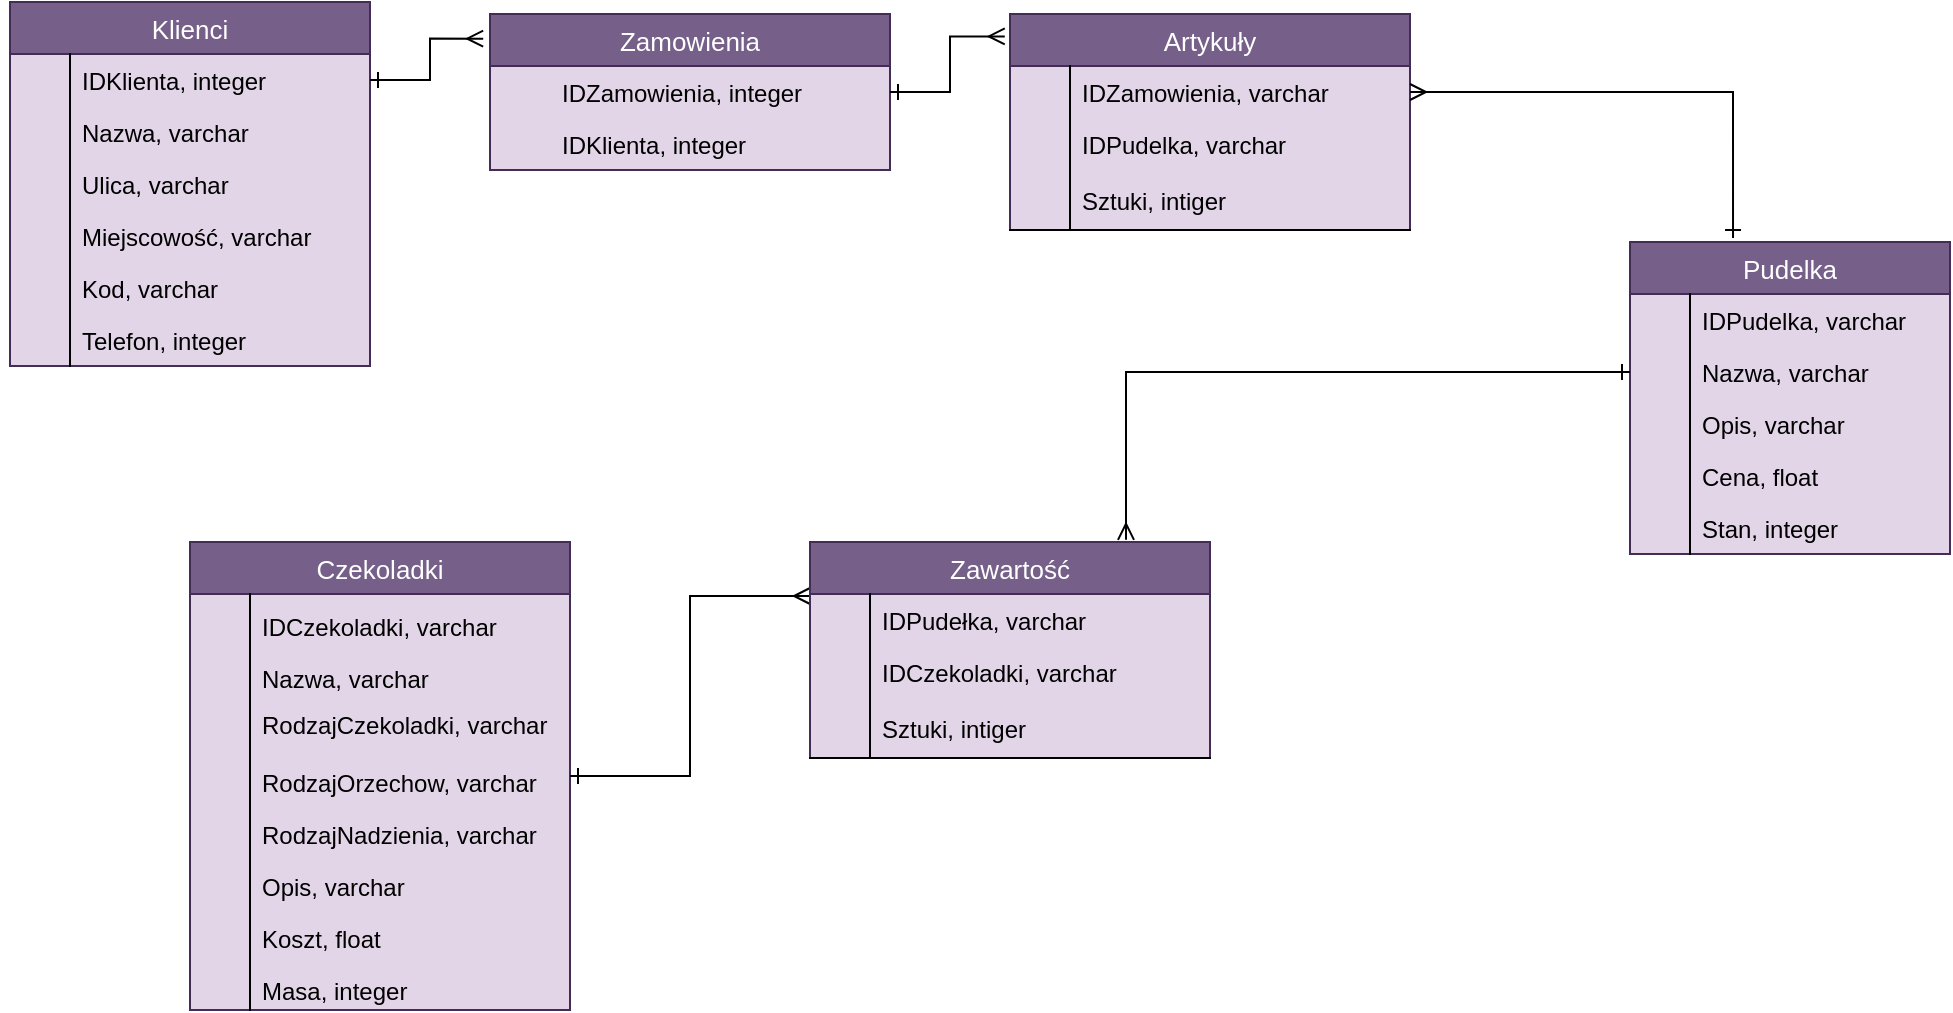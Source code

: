 <mxfile version="22.0.2" type="device" pages="2">
  <diagram id="cdb5e136-1861-7ef1-5e76-c57f7e18aa8d" name="ERD Data Structure - Habit Tracker App">
    <mxGraphModel dx="700" dy="414" grid="1" gridSize="10" guides="1" tooltips="1" connect="1" arrows="1" fold="1" page="1" pageScale="1" pageWidth="1100" pageHeight="850" background="none" math="0" shadow="0">
      <root>
        <mxCell id="0" />
        <mxCell id="1" parent="0" />
        <mxCell id="4a63a70a29bb4ada-1" value="Klienci" style="swimlane;fontStyle=0;childLayout=stackLayout;horizontal=1;startSize=26;fillColor=#76608a;horizontalStack=0;resizeParent=1;resizeParentMax=0;resizeLast=0;collapsible=1;marginBottom=0;swimlaneFillColor=#E1D5E7;align=center;strokeWidth=1;fontSize=13;strokeColor=#432D57;fontColor=#ffffff;" parent="1" vertex="1">
          <mxGeometry x="40" y="10" width="180" height="182" as="geometry" />
        </mxCell>
        <mxCell id="FuNya-PezUTuPLZ_2uzc-12" value="IDKlienta, integer" style="shape=partialRectangle;top=0;left=0;right=0;bottom=0;align=left;verticalAlign=top;fillColor=none;spacingLeft=34;spacingRight=4;overflow=hidden;rotatable=0;points=[[0,0.5],[1,0.5]];portConstraint=eastwest;dropTarget=0;shadow=1;strokeColor=#000000;fontColor=#000000;" parent="4a63a70a29bb4ada-1" vertex="1">
          <mxGeometry y="26" width="180" height="26" as="geometry" />
        </mxCell>
        <mxCell id="FuNya-PezUTuPLZ_2uzc-13" value="" style="shape=partialRectangle;top=0;left=0;bottom=0;fillColor=none;align=left;verticalAlign=top;spacingLeft=4;spacingRight=4;overflow=hidden;rotatable=0;points=[];portConstraint=eastwest;part=1;fontColor=#000000;" parent="FuNya-PezUTuPLZ_2uzc-12" vertex="1" connectable="0">
          <mxGeometry width="30" height="26" as="geometry" />
        </mxCell>
        <mxCell id="5ecfb9fce94ea102-8" value="Nazwa, varchar" style="shape=partialRectangle;top=0;left=0;right=0;bottom=0;align=left;verticalAlign=top;fillColor=none;spacingLeft=34;spacingRight=4;overflow=hidden;rotatable=0;points=[[0,0.5],[1,0.5]];portConstraint=eastwest;dropTarget=0;shadow=1;strokeColor=#000000;fontColor=#000000;" parent="4a63a70a29bb4ada-1" vertex="1">
          <mxGeometry y="52" width="180" height="26" as="geometry" />
        </mxCell>
        <mxCell id="5ecfb9fce94ea102-9" value="" style="shape=partialRectangle;top=0;left=0;bottom=0;fillColor=none;align=left;verticalAlign=top;spacingLeft=4;spacingRight=4;overflow=hidden;rotatable=0;points=[];portConstraint=eastwest;part=1;fontColor=#000000;" parent="5ecfb9fce94ea102-8" vertex="1" connectable="0">
          <mxGeometry width="30" height="26" as="geometry" />
        </mxCell>
        <mxCell id="4a63a70a29bb4ada-16" value="Ulica, varchar" style="shape=partialRectangle;top=0;left=0;right=0;bottom=0;align=left;verticalAlign=top;fillColor=none;spacingLeft=34;spacingRight=4;overflow=hidden;rotatable=0;points=[[0,0.5],[1,0.5]];portConstraint=eastwest;dropTarget=0;shadow=1;fontColor=#000000;" parent="4a63a70a29bb4ada-1" vertex="1">
          <mxGeometry y="78" width="180" height="26" as="geometry" />
        </mxCell>
        <mxCell id="4a63a70a29bb4ada-17" value="" style="shape=partialRectangle;top=0;left=0;bottom=0;fillColor=none;align=left;verticalAlign=top;spacingLeft=4;spacingRight=4;overflow=hidden;rotatable=0;points=[];portConstraint=eastwest;part=1;fontColor=#000000;" parent="4a63a70a29bb4ada-16" vertex="1" connectable="0">
          <mxGeometry width="30" height="26" as="geometry" />
        </mxCell>
        <mxCell id="FuNya-PezUTuPLZ_2uzc-2" value="Miejscowość, varchar" style="shape=partialRectangle;top=0;left=0;right=0;bottom=0;align=left;verticalAlign=top;fillColor=none;spacingLeft=34;spacingRight=4;overflow=hidden;rotatable=0;points=[[0,0.5],[1,0.5]];portConstraint=eastwest;dropTarget=0;shadow=1;fontColor=#000000;" parent="4a63a70a29bb4ada-1" vertex="1">
          <mxGeometry y="104" width="180" height="26" as="geometry" />
        </mxCell>
        <mxCell id="FuNya-PezUTuPLZ_2uzc-3" value="" style="shape=partialRectangle;top=0;left=0;bottom=0;fillColor=none;align=left;verticalAlign=top;spacingLeft=4;spacingRight=4;overflow=hidden;rotatable=0;points=[];portConstraint=eastwest;part=1;fontColor=#000000;" parent="FuNya-PezUTuPLZ_2uzc-2" vertex="1" connectable="0">
          <mxGeometry width="30" height="26" as="geometry" />
        </mxCell>
        <mxCell id="FuNya-PezUTuPLZ_2uzc-6" value="Kod, varchar" style="shape=partialRectangle;top=0;left=0;right=0;bottom=0;align=left;verticalAlign=top;fillColor=none;spacingLeft=34;spacingRight=4;overflow=hidden;rotatable=0;points=[[0,0.5],[1,0.5]];portConstraint=eastwest;dropTarget=0;shadow=1;fontColor=#000000;" parent="4a63a70a29bb4ada-1" vertex="1">
          <mxGeometry y="130" width="180" height="26" as="geometry" />
        </mxCell>
        <mxCell id="FuNya-PezUTuPLZ_2uzc-7" value="" style="shape=partialRectangle;top=0;left=0;bottom=0;fillColor=none;align=left;verticalAlign=top;spacingLeft=4;spacingRight=4;overflow=hidden;rotatable=0;points=[];portConstraint=eastwest;part=1;fontColor=#000000;" parent="FuNya-PezUTuPLZ_2uzc-6" vertex="1" connectable="0">
          <mxGeometry width="30" height="26" as="geometry" />
        </mxCell>
        <mxCell id="FuNya-PezUTuPLZ_2uzc-8" value="Telefon, integer" style="shape=partialRectangle;top=0;left=0;right=0;bottom=0;align=left;verticalAlign=top;fillColor=none;spacingLeft=34;spacingRight=4;overflow=hidden;rotatable=0;points=[[0,0.5],[1,0.5]];portConstraint=eastwest;dropTarget=0;shadow=1;fontColor=#000000;" parent="4a63a70a29bb4ada-1" vertex="1">
          <mxGeometry y="156" width="180" height="26" as="geometry" />
        </mxCell>
        <mxCell id="FuNya-PezUTuPLZ_2uzc-9" value="" style="shape=partialRectangle;top=0;left=0;bottom=0;fillColor=none;align=left;verticalAlign=top;spacingLeft=4;spacingRight=4;overflow=hidden;rotatable=0;points=[];portConstraint=eastwest;part=1;fontColor=#000000;" parent="FuNya-PezUTuPLZ_2uzc-8" vertex="1" connectable="0">
          <mxGeometry width="30" height="26" as="geometry" />
        </mxCell>
        <mxCell id="4a63a70a29bb4ada-32" value="Artykuły" style="swimlane;fontStyle=0;childLayout=stackLayout;horizontal=1;startSize=26;fillColor=#76608a;horizontalStack=0;resizeParent=1;resizeParentMax=0;resizeLast=0;collapsible=1;marginBottom=0;swimlaneFillColor=#E1D5E7;align=center;strokeWidth=1;fontSize=13;strokeColor=#432D57;fontColor=#ffffff;" parent="1" vertex="1">
          <mxGeometry x="540" y="16" width="200" height="108" as="geometry" />
        </mxCell>
        <mxCell id="FuNya-PezUTuPLZ_2uzc-14" value="IDZamowienia, varchar" style="shape=partialRectangle;top=0;left=0;right=0;bottom=0;align=left;verticalAlign=top;fillColor=none;spacingLeft=34;spacingRight=4;overflow=hidden;rotatable=0;points=[[0,0.5],[1,0.5]];portConstraint=eastwest;dropTarget=0;fontColor=#000000;" parent="4a63a70a29bb4ada-32" vertex="1">
          <mxGeometry y="26" width="200" height="26" as="geometry" />
        </mxCell>
        <mxCell id="FuNya-PezUTuPLZ_2uzc-15" value="" style="shape=partialRectangle;top=0;left=0;bottom=0;fillColor=none;align=left;verticalAlign=top;spacingLeft=4;spacingRight=4;overflow=hidden;rotatable=0;points=[];portConstraint=eastwest;part=1;fontColor=#000000;" parent="FuNya-PezUTuPLZ_2uzc-14" vertex="1" connectable="0">
          <mxGeometry width="30" height="26" as="geometry" />
        </mxCell>
        <mxCell id="4a63a70a29bb4ada-37" value="IDPudelka, varchar" style="shape=partialRectangle;top=0;left=0;right=0;bottom=0;align=left;verticalAlign=top;fillColor=none;spacingLeft=34;spacingRight=4;overflow=hidden;rotatable=0;points=[[0,0.5],[1,0.5]];portConstraint=eastwest;dropTarget=0;fontColor=#000000;" parent="4a63a70a29bb4ada-32" vertex="1">
          <mxGeometry y="52" width="200" height="26" as="geometry" />
        </mxCell>
        <mxCell id="4a63a70a29bb4ada-38" value="" style="shape=partialRectangle;top=0;left=0;bottom=0;fillColor=none;align=left;verticalAlign=top;spacingLeft=4;spacingRight=4;overflow=hidden;rotatable=0;points=[];portConstraint=eastwest;part=1;fontColor=#000000;" parent="4a63a70a29bb4ada-37" vertex="1" connectable="0">
          <mxGeometry width="30" height="26" as="geometry" />
        </mxCell>
        <mxCell id="FuNya-PezUTuPLZ_2uzc-10" value="Sztuki, intiger" style="shape=partialRectangle;top=0;left=0;right=0;bottom=1;align=left;verticalAlign=middle;fillColor=none;spacingLeft=34;spacingRight=4;overflow=hidden;rotatable=0;points=[[0,0.5],[1,0.5]];portConstraint=eastwest;dropTarget=0;fontStyle=0;strokeColor=#000000;fontColor=#000000;" parent="4a63a70a29bb4ada-32" vertex="1">
          <mxGeometry y="78" width="200" height="30" as="geometry" />
        </mxCell>
        <mxCell id="FuNya-PezUTuPLZ_2uzc-11" value="" style="shape=partialRectangle;top=0;left=0;bottom=0;fillColor=none;align=left;verticalAlign=middle;spacingLeft=4;spacingRight=4;overflow=hidden;rotatable=0;points=[];portConstraint=eastwest;part=1;fontStyle=1;fontColor=#000000;" parent="FuNya-PezUTuPLZ_2uzc-10" vertex="1" connectable="0">
          <mxGeometry width="30" height="30" as="geometry" />
        </mxCell>
        <mxCell id="4a63a70a29bb4ada-18" value="Pudelka" style="swimlane;fontStyle=0;childLayout=stackLayout;horizontal=1;startSize=26;fillColor=#76608a;horizontalStack=0;resizeParent=1;resizeParentMax=0;resizeLast=0;collapsible=1;marginBottom=0;swimlaneFillColor=#E1D5E7;align=center;strokeWidth=1;fontSize=13;strokeColor=#432D57;fontColor=#ffffff;" parent="1" vertex="1">
          <mxGeometry x="850" y="130" width="160" height="156" as="geometry" />
        </mxCell>
        <mxCell id="4a63a70a29bb4ada-23" value="IDPudelka, varchar" style="shape=partialRectangle;top=0;left=0;right=0;bottom=0;align=left;verticalAlign=top;fillColor=none;spacingLeft=34;spacingRight=4;overflow=hidden;rotatable=0;points=[[0,0.5],[1,0.5]];portConstraint=eastwest;dropTarget=0;fontColor=#000000;" parent="4a63a70a29bb4ada-18" vertex="1">
          <mxGeometry y="26" width="160" height="26" as="geometry" />
        </mxCell>
        <mxCell id="4a63a70a29bb4ada-24" value="" style="shape=partialRectangle;top=0;left=0;bottom=0;fillColor=none;align=left;verticalAlign=top;spacingLeft=4;spacingRight=4;overflow=hidden;rotatable=0;points=[];portConstraint=eastwest;part=1;fontColor=#000000;" parent="4a63a70a29bb4ada-23" vertex="1" connectable="0">
          <mxGeometry width="30" height="26" as="geometry" />
        </mxCell>
        <mxCell id="FuNya-PezUTuPLZ_2uzc-28" value="Nazwa, varchar" style="shape=partialRectangle;top=0;left=0;right=0;bottom=0;align=left;verticalAlign=top;fillColor=none;spacingLeft=34;spacingRight=4;overflow=hidden;rotatable=0;points=[[0,0.5],[1,0.5]];portConstraint=eastwest;dropTarget=0;fontColor=#000000;" parent="4a63a70a29bb4ada-18" vertex="1">
          <mxGeometry y="52" width="160" height="26" as="geometry" />
        </mxCell>
        <mxCell id="FuNya-PezUTuPLZ_2uzc-29" value="" style="shape=partialRectangle;top=0;left=0;bottom=0;fillColor=none;align=left;verticalAlign=top;spacingLeft=4;spacingRight=4;overflow=hidden;rotatable=0;points=[];portConstraint=eastwest;part=1;fontColor=#000000;" parent="FuNya-PezUTuPLZ_2uzc-28" vertex="1" connectable="0">
          <mxGeometry width="30" height="26" as="geometry" />
        </mxCell>
        <mxCell id="FuNya-PezUTuPLZ_2uzc-30" value="Opis, varchar" style="shape=partialRectangle;top=0;left=0;right=0;bottom=0;align=left;verticalAlign=top;fillColor=none;spacingLeft=34;spacingRight=4;overflow=hidden;rotatable=0;points=[[0,0.5],[1,0.5]];portConstraint=eastwest;dropTarget=0;fontColor=#000000;" parent="4a63a70a29bb4ada-18" vertex="1">
          <mxGeometry y="78" width="160" height="26" as="geometry" />
        </mxCell>
        <mxCell id="FuNya-PezUTuPLZ_2uzc-31" value="" style="shape=partialRectangle;top=0;left=0;bottom=0;fillColor=none;align=left;verticalAlign=top;spacingLeft=4;spacingRight=4;overflow=hidden;rotatable=0;points=[];portConstraint=eastwest;part=1;fontColor=#000000;" parent="FuNya-PezUTuPLZ_2uzc-30" vertex="1" connectable="0">
          <mxGeometry width="30" height="26" as="geometry" />
        </mxCell>
        <mxCell id="FuNya-PezUTuPLZ_2uzc-32" value="Cena, float" style="shape=partialRectangle;top=0;left=0;right=0;bottom=0;align=left;verticalAlign=top;fillColor=none;spacingLeft=34;spacingRight=4;overflow=hidden;rotatable=0;points=[[0,0.5],[1,0.5]];portConstraint=eastwest;dropTarget=0;fontColor=#000000;" parent="4a63a70a29bb4ada-18" vertex="1">
          <mxGeometry y="104" width="160" height="26" as="geometry" />
        </mxCell>
        <mxCell id="FuNya-PezUTuPLZ_2uzc-33" value="" style="shape=partialRectangle;top=0;left=0;bottom=0;fillColor=none;align=left;verticalAlign=top;spacingLeft=4;spacingRight=4;overflow=hidden;rotatable=0;points=[];portConstraint=eastwest;part=1;fontColor=#000000;" parent="FuNya-PezUTuPLZ_2uzc-32" vertex="1" connectable="0">
          <mxGeometry width="30" height="26" as="geometry" />
        </mxCell>
        <mxCell id="FuNya-PezUTuPLZ_2uzc-34" value="Stan, integer" style="shape=partialRectangle;top=0;left=0;right=0;bottom=0;align=left;verticalAlign=top;fillColor=none;spacingLeft=34;spacingRight=4;overflow=hidden;rotatable=0;points=[[0,0.5],[1,0.5]];portConstraint=eastwest;dropTarget=0;fontColor=#000000;" parent="4a63a70a29bb4ada-18" vertex="1">
          <mxGeometry y="130" width="160" height="26" as="geometry" />
        </mxCell>
        <mxCell id="FuNya-PezUTuPLZ_2uzc-35" value="" style="shape=partialRectangle;top=0;left=0;bottom=0;fillColor=none;align=left;verticalAlign=top;spacingLeft=4;spacingRight=4;overflow=hidden;rotatable=0;points=[];portConstraint=eastwest;part=1;fontColor=#000000;" parent="FuNya-PezUTuPLZ_2uzc-34" vertex="1" connectable="0">
          <mxGeometry width="30" height="26" as="geometry" />
        </mxCell>
        <mxCell id="4a63a70a29bb4ada-12" value="Czekoladki" style="swimlane;fontStyle=0;childLayout=stackLayout;horizontal=1;startSize=26;fillColor=#76608a;horizontalStack=0;resizeParent=1;resizeParentMax=0;resizeLast=0;collapsible=1;marginBottom=0;swimlaneFillColor=#E1D5E7;align=center;strokeWidth=1;fontSize=13;strokeColor=#432D57;fontColor=#ffffff;" parent="1" vertex="1">
          <mxGeometry x="130" y="280" width="190" height="234" as="geometry" />
        </mxCell>
        <mxCell id="4a63a70a29bb4ada-15" value="IDCzekoladki, varchar" style="shape=partialRectangle;top=0;left=0;right=0;bottom=0;align=left;verticalAlign=bottom;fillColor=none;spacingLeft=34;spacingRight=4;overflow=hidden;rotatable=0;points=[[0,0.5],[1,0.5]];portConstraint=eastwest;dropTarget=0;fontStyle=0;fontColor=#000000;" parent="4a63a70a29bb4ada-12" vertex="1">
          <mxGeometry y="26" width="190" height="26" as="geometry" />
        </mxCell>
        <mxCell id="4a63a70a29bb4ada-25" value="" style="shape=partialRectangle;top=0;left=0;bottom=0;fillColor=none;align=left;verticalAlign=top;spacingLeft=4;spacingRight=4;overflow=hidden;rotatable=0;points=[];portConstraint=eastwest;part=1;fontStyle=2;fontColor=#000000;" parent="4a63a70a29bb4ada-15" vertex="1" connectable="0">
          <mxGeometry width="30" height="26" as="geometry" />
        </mxCell>
        <mxCell id="5ecfb9fce94ea102-5" value="Nazwa, varchar" style="shape=partialRectangle;top=0;left=0;right=0;bottom=0;align=left;verticalAlign=bottom;fillColor=none;spacingLeft=34;spacingRight=4;overflow=hidden;rotatable=0;points=[[0,0.5],[1,0.5]];portConstraint=eastwest;dropTarget=0;fontStyle=0;fontColor=#000000;" parent="4a63a70a29bb4ada-12" vertex="1">
          <mxGeometry y="52" width="190" height="26" as="geometry" />
        </mxCell>
        <mxCell id="5ecfb9fce94ea102-6" value="" style="shape=partialRectangle;top=0;left=0;bottom=0;fillColor=none;align=left;verticalAlign=top;spacingLeft=4;spacingRight=4;overflow=hidden;rotatable=0;points=[];portConstraint=eastwest;part=1;fontStyle=2;fontColor=#000000;" parent="5ecfb9fce94ea102-5" vertex="1" connectable="0">
          <mxGeometry width="30" height="26" as="geometry" />
        </mxCell>
        <mxCell id="4f2698fda814bacb-1" value="RodzajCzekoladki, varchar" style="shape=partialRectangle;top=0;left=0;right=0;bottom=0;align=left;verticalAlign=top;fillColor=none;spacingLeft=34;spacingRight=4;overflow=hidden;rotatable=0;points=[[0,0.5],[1,0.5]];portConstraint=eastwest;dropTarget=0;fontColor=#000000;" parent="4a63a70a29bb4ada-12" vertex="1">
          <mxGeometry y="78" width="190" height="26" as="geometry" />
        </mxCell>
        <mxCell id="4f2698fda814bacb-2" value="" style="shape=partialRectangle;top=0;left=0;bottom=0;fillColor=none;align=left;verticalAlign=top;spacingLeft=4;spacingRight=4;overflow=hidden;rotatable=0;points=[];portConstraint=eastwest;part=1;fontColor=#000000;" parent="4f2698fda814bacb-1" vertex="1" connectable="0">
          <mxGeometry width="30" height="26" as="geometry" />
        </mxCell>
        <mxCell id="FuNya-PezUTuPLZ_2uzc-18" value="RodzajOrzechow, varchar" style="shape=partialRectangle;top=0;left=0;right=0;bottom=0;align=left;verticalAlign=bottom;fillColor=none;spacingLeft=34;spacingRight=4;overflow=hidden;rotatable=0;points=[[0,0.5],[1,0.5]];portConstraint=eastwest;dropTarget=0;fontStyle=0;fontColor=#000000;" parent="4a63a70a29bb4ada-12" vertex="1">
          <mxGeometry y="104" width="190" height="26" as="geometry" />
        </mxCell>
        <mxCell id="FuNya-PezUTuPLZ_2uzc-19" value="" style="shape=partialRectangle;top=0;left=0;bottom=0;fillColor=none;align=left;verticalAlign=top;spacingLeft=4;spacingRight=4;overflow=hidden;rotatable=0;points=[];portConstraint=eastwest;part=1;fontStyle=2;fontColor=#000000;" parent="FuNya-PezUTuPLZ_2uzc-18" vertex="1" connectable="0">
          <mxGeometry width="30" height="26" as="geometry" />
        </mxCell>
        <mxCell id="FuNya-PezUTuPLZ_2uzc-20" value="RodzajNadzienia, varchar" style="shape=partialRectangle;top=0;left=0;right=0;bottom=0;align=left;verticalAlign=bottom;fillColor=none;spacingLeft=34;spacingRight=4;overflow=hidden;rotatable=0;points=[[0,0.5],[1,0.5]];portConstraint=eastwest;dropTarget=0;fontStyle=0;fontColor=#000000;" parent="4a63a70a29bb4ada-12" vertex="1">
          <mxGeometry y="130" width="190" height="26" as="geometry" />
        </mxCell>
        <mxCell id="FuNya-PezUTuPLZ_2uzc-21" value="" style="shape=partialRectangle;top=0;left=0;bottom=0;fillColor=none;align=left;verticalAlign=top;spacingLeft=4;spacingRight=4;overflow=hidden;rotatable=0;points=[];portConstraint=eastwest;part=1;fontStyle=2;fontColor=#000000;" parent="FuNya-PezUTuPLZ_2uzc-20" vertex="1" connectable="0">
          <mxGeometry width="30" height="26" as="geometry" />
        </mxCell>
        <mxCell id="FuNya-PezUTuPLZ_2uzc-22" value="Opis, varchar" style="shape=partialRectangle;top=0;left=0;right=0;bottom=0;align=left;verticalAlign=bottom;fillColor=none;spacingLeft=34;spacingRight=4;overflow=hidden;rotatable=0;points=[[0,0.5],[1,0.5]];portConstraint=eastwest;dropTarget=0;fontStyle=0;fontColor=#000000;" parent="4a63a70a29bb4ada-12" vertex="1">
          <mxGeometry y="156" width="190" height="26" as="geometry" />
        </mxCell>
        <mxCell id="FuNya-PezUTuPLZ_2uzc-23" value="" style="shape=partialRectangle;top=0;left=0;bottom=0;fillColor=none;align=left;verticalAlign=top;spacingLeft=4;spacingRight=4;overflow=hidden;rotatable=0;points=[];portConstraint=eastwest;part=1;fontStyle=2;fontColor=#000000;" parent="FuNya-PezUTuPLZ_2uzc-22" vertex="1" connectable="0">
          <mxGeometry width="30" height="26" as="geometry" />
        </mxCell>
        <mxCell id="FuNya-PezUTuPLZ_2uzc-16" value="Koszt, float" style="shape=partialRectangle;top=0;left=0;right=0;bottom=0;align=left;verticalAlign=bottom;fillColor=none;spacingLeft=34;spacingRight=4;overflow=hidden;rotatable=0;points=[[0,0.5],[1,0.5]];portConstraint=eastwest;dropTarget=0;fontStyle=0;fontColor=#000000;" parent="4a63a70a29bb4ada-12" vertex="1">
          <mxGeometry y="182" width="190" height="26" as="geometry" />
        </mxCell>
        <mxCell id="FuNya-PezUTuPLZ_2uzc-17" value="" style="shape=partialRectangle;top=0;left=0;bottom=0;fillColor=none;align=left;verticalAlign=top;spacingLeft=4;spacingRight=4;overflow=hidden;rotatable=0;points=[];portConstraint=eastwest;part=1;fontStyle=2;fontColor=#000000;" parent="FuNya-PezUTuPLZ_2uzc-16" vertex="1" connectable="0">
          <mxGeometry width="30" height="26" as="geometry" />
        </mxCell>
        <mxCell id="FuNya-PezUTuPLZ_2uzc-24" value="Masa, integer" style="shape=partialRectangle;top=0;left=0;right=0;bottom=0;align=left;verticalAlign=bottom;fillColor=none;spacingLeft=34;spacingRight=4;overflow=hidden;rotatable=0;points=[[0,0.5],[1,0.5]];portConstraint=eastwest;dropTarget=0;fontStyle=0;fontColor=#000000;" parent="4a63a70a29bb4ada-12" vertex="1">
          <mxGeometry y="208" width="190" height="26" as="geometry" />
        </mxCell>
        <mxCell id="FuNya-PezUTuPLZ_2uzc-25" value="" style="shape=partialRectangle;top=0;left=0;bottom=0;fillColor=none;align=left;verticalAlign=top;spacingLeft=4;spacingRight=4;overflow=hidden;rotatable=0;points=[];portConstraint=eastwest;part=1;fontStyle=2;fontColor=#000000;" parent="FuNya-PezUTuPLZ_2uzc-24" vertex="1" connectable="0">
          <mxGeometry width="30" height="26" as="geometry" />
        </mxCell>
        <mxCell id="4a63a70a29bb4ada-26" value="Zamowienia" style="swimlane;fontStyle=0;childLayout=stackLayout;horizontal=1;startSize=26;fillColor=#76608a;horizontalStack=0;resizeParent=1;resizeParentMax=0;resizeLast=0;collapsible=1;marginBottom=0;swimlaneFillColor=#E1D5E7;align=center;strokeWidth=1;fontSize=13;strokeColor=#432D57;fontColor=#ffffff;" parent="1" vertex="1">
          <mxGeometry x="280" y="16" width="200" height="78" as="geometry" />
        </mxCell>
        <mxCell id="4a63a70a29bb4ada-51" value="IDZamowienia, integer" style="shape=partialRectangle;top=0;left=0;right=0;bottom=0;align=left;verticalAlign=top;fillColor=none;spacingLeft=34;spacingRight=4;overflow=hidden;rotatable=0;points=[[0,0.5],[1,0.5]];portConstraint=eastwest;dropTarget=0;fontStyle=0;fontColor=#000000;" parent="4a63a70a29bb4ada-26" vertex="1">
          <mxGeometry y="26" width="200" height="26" as="geometry" />
        </mxCell>
        <mxCell id="5ecfb9fce94ea102-3" value="IDKlienta, integer" style="shape=partialRectangle;top=0;left=0;right=0;bottom=0;align=left;verticalAlign=top;fillColor=none;spacingLeft=34;spacingRight=4;overflow=hidden;rotatable=0;points=[[0,0.5],[1,0.5]];portConstraint=eastwest;dropTarget=0;fontStyle=0;fontColor=#000000;" parent="4a63a70a29bb4ada-26" vertex="1">
          <mxGeometry y="52" width="200" height="26" as="geometry" />
        </mxCell>
        <mxCell id="k5CNmPpkvt5_DbJFopby-21" style="edgeStyle=orthogonalEdgeStyle;rounded=0;orthogonalLoop=1;jettySize=auto;html=1;exitX=0;exitY=0.25;exitDx=0;exitDy=0;startArrow=ERmany;startFill=0;endArrow=ERone;endFill=0;" parent="1" source="k5CNmPpkvt5_DbJFopby-1" target="4a63a70a29bb4ada-12" edge="1">
          <mxGeometry relative="1" as="geometry" />
        </mxCell>
        <mxCell id="k5CNmPpkvt5_DbJFopby-1" value="Zawartość" style="swimlane;fontStyle=0;childLayout=stackLayout;horizontal=1;startSize=26;fillColor=#76608a;horizontalStack=0;resizeParent=1;resizeParentMax=0;resizeLast=0;collapsible=1;marginBottom=0;swimlaneFillColor=#E1D5E7;align=center;strokeWidth=1;fontSize=13;strokeColor=#432D57;fontColor=#ffffff;" parent="1" vertex="1">
          <mxGeometry x="440" y="280" width="200" height="108" as="geometry" />
        </mxCell>
        <mxCell id="k5CNmPpkvt5_DbJFopby-2" value="IDPudełka, varchar" style="shape=partialRectangle;top=0;left=0;right=0;bottom=0;align=left;verticalAlign=top;fillColor=none;spacingLeft=34;spacingRight=4;overflow=hidden;rotatable=0;points=[[0,0.5],[1,0.5]];portConstraint=eastwest;dropTarget=0;fontColor=#000000;" parent="k5CNmPpkvt5_DbJFopby-1" vertex="1">
          <mxGeometry y="26" width="200" height="26" as="geometry" />
        </mxCell>
        <mxCell id="k5CNmPpkvt5_DbJFopby-3" value="" style="shape=partialRectangle;top=0;left=0;bottom=0;fillColor=none;align=left;verticalAlign=top;spacingLeft=4;spacingRight=4;overflow=hidden;rotatable=0;points=[];portConstraint=eastwest;part=1;fontColor=#000000;" parent="k5CNmPpkvt5_DbJFopby-2" vertex="1" connectable="0">
          <mxGeometry width="30" height="26" as="geometry" />
        </mxCell>
        <mxCell id="k5CNmPpkvt5_DbJFopby-4" value="IDCzekoladki, varchar" style="shape=partialRectangle;top=0;left=0;right=0;bottom=0;align=left;verticalAlign=top;fillColor=none;spacingLeft=34;spacingRight=4;overflow=hidden;rotatable=0;points=[[0,0.5],[1,0.5]];portConstraint=eastwest;dropTarget=0;fontColor=#000000;" parent="k5CNmPpkvt5_DbJFopby-1" vertex="1">
          <mxGeometry y="52" width="200" height="26" as="geometry" />
        </mxCell>
        <mxCell id="k5CNmPpkvt5_DbJFopby-5" value="" style="shape=partialRectangle;top=0;left=0;bottom=0;fillColor=none;align=left;verticalAlign=top;spacingLeft=4;spacingRight=4;overflow=hidden;rotatable=0;points=[];portConstraint=eastwest;part=1;fontColor=#000000;" parent="k5CNmPpkvt5_DbJFopby-4" vertex="1" connectable="0">
          <mxGeometry width="30" height="26" as="geometry" />
        </mxCell>
        <mxCell id="k5CNmPpkvt5_DbJFopby-6" value="Sztuki, intiger" style="shape=partialRectangle;top=0;left=0;right=0;bottom=1;align=left;verticalAlign=middle;fillColor=none;spacingLeft=34;spacingRight=4;overflow=hidden;rotatable=0;points=[[0,0.5],[1,0.5]];portConstraint=eastwest;dropTarget=0;fontStyle=0;strokeColor=#000000;fontColor=#000000;" parent="k5CNmPpkvt5_DbJFopby-1" vertex="1">
          <mxGeometry y="78" width="200" height="30" as="geometry" />
        </mxCell>
        <mxCell id="k5CNmPpkvt5_DbJFopby-7" value="" style="shape=partialRectangle;top=0;left=0;bottom=0;fillColor=none;align=left;verticalAlign=middle;spacingLeft=4;spacingRight=4;overflow=hidden;rotatable=0;points=[];portConstraint=eastwest;part=1;fontStyle=1;fontColor=#000000;" parent="k5CNmPpkvt5_DbJFopby-6" vertex="1" connectable="0">
          <mxGeometry width="30" height="30" as="geometry" />
        </mxCell>
        <mxCell id="k5CNmPpkvt5_DbJFopby-11" style="edgeStyle=orthogonalEdgeStyle;rounded=0;orthogonalLoop=1;jettySize=auto;html=1;exitX=1;exitY=0.5;exitDx=0;exitDy=0;entryX=-0.017;entryY=0.158;entryDx=0;entryDy=0;endArrow=ERmany;endFill=0;entryPerimeter=0;startArrow=ERone;startFill=0;" parent="1" source="FuNya-PezUTuPLZ_2uzc-12" target="4a63a70a29bb4ada-26" edge="1">
          <mxGeometry relative="1" as="geometry" />
        </mxCell>
        <mxCell id="k5CNmPpkvt5_DbJFopby-12" style="edgeStyle=orthogonalEdgeStyle;rounded=0;orthogonalLoop=1;jettySize=auto;html=1;endArrow=ERmany;endFill=0;entryX=-0.013;entryY=0.104;entryDx=0;entryDy=0;entryPerimeter=0;startArrow=ERone;startFill=0;" parent="1" source="4a63a70a29bb4ada-51" target="4a63a70a29bb4ada-32" edge="1">
          <mxGeometry relative="1" as="geometry" />
        </mxCell>
        <mxCell id="k5CNmPpkvt5_DbJFopby-20" style="edgeStyle=orthogonalEdgeStyle;rounded=0;orthogonalLoop=1;jettySize=auto;html=1;exitX=0;exitY=0.5;exitDx=0;exitDy=0;entryX=0.79;entryY=-0.01;entryDx=0;entryDy=0;entryPerimeter=0;startArrow=ERone;startFill=0;endArrow=ERmany;endFill=0;" parent="1" source="FuNya-PezUTuPLZ_2uzc-28" target="k5CNmPpkvt5_DbJFopby-1" edge="1">
          <mxGeometry relative="1" as="geometry" />
        </mxCell>
        <mxCell id="yHeDeKnpl2zD3uhfciUQ-2" style="edgeStyle=orthogonalEdgeStyle;rounded=0;orthogonalLoop=1;jettySize=auto;html=1;exitX=1;exitY=0.5;exitDx=0;exitDy=0;entryX=0.322;entryY=-0.013;entryDx=0;entryDy=0;entryPerimeter=0;endArrow=ERone;endFill=0;startArrow=ERmany;startFill=0;" parent="1" source="FuNya-PezUTuPLZ_2uzc-14" target="4a63a70a29bb4ada-18" edge="1">
          <mxGeometry relative="1" as="geometry" />
        </mxCell>
      </root>
    </mxGraphModel>
  </diagram>
  <diagram name="ERD Habit Tracker app" id="56-To_NCOWO5VWLmFBWg">
    <mxGraphModel dx="1235" dy="731" grid="1" gridSize="10" guides="1" tooltips="1" connect="1" arrows="1" fold="1" page="1" pageScale="1" pageWidth="850" pageHeight="1100" math="0" shadow="0">
      <root>
        <mxCell id="0" />
        <mxCell id="1" parent="0" />
        <mxCell id="kLT7SPECf-K3rOPHTQc7-3" style="rounded=0;orthogonalLoop=1;jettySize=auto;html=1;exitX=0.75;exitY=0;exitDx=0;exitDy=0;endArrow=none;endFill=0;" edge="1" parent="1" source="4cd4486c729dc68b-1" target="kLT7SPECf-K3rOPHTQc7-1">
          <mxGeometry relative="1" as="geometry" />
        </mxCell>
        <mxCell id="4cd4486c729dc68b-1" value="Klienci" style="strokeWidth=2;whiteSpace=wrap;html=1;align=center;fontSize=13;fontFamily=Helvetica;fontColor=#000000;strokeColor=#d79b00;fillColor=#ffe6cc;" parent="1" vertex="1">
          <mxGeometry x="120" y="160" width="70" height="70" as="geometry" />
        </mxCell>
        <mxCell id="4a63a70a29bb4ada-1" value="Nazwa" style="ellipse;whiteSpace=wrap;html=1;aspect=fixed;fontSize=10;fillColor=#dae8fc;strokeColor=#6c8ebf;fontColor=#000000;" parent="1" vertex="1">
          <mxGeometry x="118" y="95" width="50" height="50" as="geometry" />
        </mxCell>
        <mxCell id="4a63a70a29bb4ada-2" value="&lt;u&gt;IDKlienta&lt;/u&gt;" style="ellipse;whiteSpace=wrap;html=1;aspect=fixed;fontSize=10;fillColor=#dae8fc;strokeColor=#6c8ebf;fontColor=#000000;" parent="1" vertex="1">
          <mxGeometry x="34" y="111" width="66" height="66" as="geometry" />
        </mxCell>
        <mxCell id="4a63a70a29bb4ada-3" value="Miejscowość" style="ellipse;whiteSpace=wrap;html=1;aspect=fixed;fontSize=10;fillColor=#dae8fc;strokeColor=#6c8ebf;fontColor=#000000;" parent="1" vertex="1">
          <mxGeometry x="10" y="190" width="61" height="61" as="geometry" />
        </mxCell>
        <mxCell id="4a63a70a29bb4ada-5" value="Zamówienia" style="strokeWidth=2;whiteSpace=wrap;html=1;align=center;fontSize=13;fontFamily=Helvetica;fontColor=#000000;strokeColor=#d79b00;fillColor=#ffe6cc;" parent="1" vertex="1">
          <mxGeometry x="490" y="143" width="77" height="77" as="geometry" />
        </mxCell>
        <mxCell id="4a63a70a29bb4ada-6" value="IDKlienta" style="ellipse;whiteSpace=wrap;html=1;aspect=fixed;fontSize=10;fillColor=#dae8fc;strokeColor=#6c8ebf;fontColor=#000000;" parent="1" vertex="1">
          <mxGeometry x="510" y="69" width="50" height="50" as="geometry" />
        </mxCell>
        <mxCell id="5ecfb9fce94ea102-6" value="" style="edgeStyle=none;rounded=0;html=1;startArrow=none;startFill=0;endArrow=none;endFill=0;jettySize=auto;orthogonalLoop=1;strokeColor=#000066;fontSize=13;fontColor=#000000;" parent="1" source="4a63a70a29bb4ada-6" target="4a63a70a29bb4ada-5" edge="1">
          <mxGeometry relative="1" as="geometry" />
        </mxCell>
        <mxCell id="4a63a70a29bb4ada-8" value="&lt;u&gt;IDZamówienia&lt;/u&gt;" style="ellipse;whiteSpace=wrap;html=1;aspect=fixed;fontSize=10;fillColor=#dae8fc;strokeColor=#6c8ebf;fontColor=#000000;" parent="1" vertex="1">
          <mxGeometry x="579" y="87" width="83" height="83" as="geometry" />
        </mxCell>
        <mxCell id="4a63a70a29bb4ada-9" value="" style="html=1;endArrow=ERzeroToMany;endFill=1;fontSize=13;entryX=0;entryY=0.5;rounded=0;fontColor=#000000;exitX=1;exitY=0.5;exitDx=0;exitDy=0;" parent="1" source="4a63a70a29bb4ada-4" edge="1">
          <mxGeometry width="100" height="100" relative="1" as="geometry">
            <mxPoint x="391" y="188.54" as="sourcePoint" />
            <mxPoint x="490" y="188.29" as="targetPoint" />
          </mxGeometry>
        </mxCell>
        <mxCell id="4a63a70a29bb4ada-10" value="" style="edgeStyle=orthogonalEdgeStyle;html=1;endArrow=none;endFill=0;fontSize=13;exitX=1;exitY=0.25;rounded=0;startArrow=ERone;startFill=0;fontColor=#000000;" parent="1" edge="1">
          <mxGeometry width="100" height="100" relative="1" as="geometry">
            <mxPoint x="190" y="190" as="sourcePoint" />
            <mxPoint x="310" y="190" as="targetPoint" />
          </mxGeometry>
        </mxCell>
        <mxCell id="4a63a70a29bb4ada-13" value="Artykuły" style="strokeWidth=2;whiteSpace=wrap;html=1;align=center;fontSize=13;fontFamily=Helvetica;fontColor=#000000;strokeColor=#d79b00;fillColor=#ffe6cc;" parent="1" vertex="1">
          <mxGeometry x="562" y="359" width="70" height="70" as="geometry" />
        </mxCell>
        <mxCell id="4a63a70a29bb4ada-16" value="Pudełka" style="strokeWidth=2;whiteSpace=wrap;html=1;align=center;fontSize=13;fontFamily=Helvetica;fontColor=#000000;strokeColor=#d79b00;fillColor=#ffe6cc;" parent="1" vertex="1">
          <mxGeometry x="561.5" y="599.5" width="70" height="70" as="geometry" />
        </mxCell>
        <mxCell id="kLT7SPECf-K3rOPHTQc7-8" style="rounded=0;orthogonalLoop=1;jettySize=auto;html=1;exitX=0.5;exitY=1;exitDx=0;exitDy=0;endArrow=ERmany;endFill=0;" edge="1" parent="1" source="4a63a70a29bb4ada-18" target="4x9nZ6Ujv3Mab0g-HM-u-1">
          <mxGeometry relative="1" as="geometry" />
        </mxCell>
        <mxCell id="4a63a70a29bb4ada-18" value="Są częścią" style="shape=rhombus;strokeWidth=2;fontSize=13;perimeter=rhombusPerimeter;whiteSpace=wrap;html=1;align=center;fillColor=#d5e8d4;strokeColor=#82b366;fontColor=#000000;" parent="1" vertex="1">
          <mxGeometry x="345.5" y="300" width="89" height="89" as="geometry" />
        </mxCell>
        <mxCell id="kLT7SPECf-K3rOPHTQc7-7" style="rounded=0;orthogonalLoop=1;jettySize=auto;html=1;exitX=1;exitY=0.5;exitDx=0;exitDy=0;entryX=0;entryY=0.5;entryDx=0;entryDy=0;edgeStyle=orthogonalEdgeStyle;endArrow=none;endFill=0;startArrow=ERone;startFill=0;" edge="1" parent="1" source="4a63a70a29bb4ada-19" target="4a63a70a29bb4ada-18">
          <mxGeometry relative="1" as="geometry" />
        </mxCell>
        <mxCell id="88DYEMtgLrTYqY1sfJth-4" style="rounded=0;orthogonalLoop=1;jettySize=auto;html=1;exitX=0.25;exitY=1;exitDx=0;exitDy=0;endArrow=none;endFill=0;" edge="1" parent="1" source="4a63a70a29bb4ada-19" target="95pYwnFQP2L3AxWRV22N-1">
          <mxGeometry relative="1" as="geometry" />
        </mxCell>
        <mxCell id="4a63a70a29bb4ada-19" value="Czekoladki" style="strokeWidth=2;whiteSpace=wrap;html=1;align=center;fontSize=13;fontFamily=Helvetica;fontColor=#000000;strokeColor=#d79b00;fillColor=#ffe6cc;" parent="1" vertex="1">
          <mxGeometry x="108" y="379" width="70" height="70" as="geometry" />
        </mxCell>
        <mxCell id="4a63a70a29bb4ada-20" value="&lt;u&gt;IDCzekoladki&lt;/u&gt;" style="ellipse;whiteSpace=wrap;html=1;aspect=fixed;fontSize=10;fillColor=#dae8fc;strokeColor=#6c8ebf;fontColor=#000000;" parent="1" vertex="1">
          <mxGeometry x="23" y="366" width="66" height="66" as="geometry" />
        </mxCell>
        <mxCell id="4a63a70a29bb4ada-21" value="Nazwa" style="ellipse;whiteSpace=wrap;html=1;aspect=fixed;fontSize=10;fillColor=#dae8fc;strokeColor=#6c8ebf;fontColor=#000000;" parent="1" vertex="1">
          <mxGeometry x="10" y="457.5" width="50" height="50" as="geometry" />
        </mxCell>
        <mxCell id="kLT7SPECf-K3rOPHTQc7-12" style="edgeStyle=orthogonalEdgeStyle;rounded=0;orthogonalLoop=1;jettySize=auto;html=1;exitX=0.5;exitY=0;exitDx=0;exitDy=0;entryX=0.5;entryY=1;entryDx=0;entryDy=0;endArrow=ERone;endFill=0;" edge="1" parent="1" source="4a63a70a29bb4ada-22" target="4a63a70a29bb4ada-5">
          <mxGeometry relative="1" as="geometry" />
        </mxCell>
        <mxCell id="kLT7SPECf-K3rOPHTQc7-13" style="edgeStyle=orthogonalEdgeStyle;rounded=0;orthogonalLoop=1;jettySize=auto;html=1;exitX=0.5;exitY=1;exitDx=0;exitDy=0;entryX=0.5;entryY=0;entryDx=0;entryDy=0;endArrow=ERmany;endFill=0;" edge="1" parent="1" source="4a63a70a29bb4ada-22" target="4a63a70a29bb4ada-13">
          <mxGeometry relative="1" as="geometry" />
        </mxCell>
        <mxCell id="4a63a70a29bb4ada-22" value="Zawierają" style="shape=rhombus;strokeWidth=2;fontSize=13;perimeter=rhombusPerimeter;whiteSpace=wrap;html=1;align=center;fillColor=#d5e8d4;strokeColor=#82b366;fontColor=#000000;" parent="1" vertex="1">
          <mxGeometry x="493.5" y="246.5" width="70" height="70" as="geometry" />
        </mxCell>
        <mxCell id="kLT7SPECf-K3rOPHTQc7-10" style="edgeStyle=orthogonalEdgeStyle;rounded=0;orthogonalLoop=1;jettySize=auto;html=1;exitX=1;exitY=0.5;exitDx=0;exitDy=0;entryX=0;entryY=0.5;entryDx=0;entryDy=0;endArrow=ERone;endFill=0;" edge="1" parent="1" source="4a63a70a29bb4ada-23" target="4a63a70a29bb4ada-16">
          <mxGeometry relative="1" as="geometry" />
        </mxCell>
        <mxCell id="4a63a70a29bb4ada-23" value="Mają" style="shape=rhombus;strokeWidth=2;fontSize=13;perimeter=rhombusPerimeter;whiteSpace=wrap;html=1;align=center;fillColor=#d5e8d4;strokeColor=#82b366;fontColor=#000000;" parent="1" vertex="1">
          <mxGeometry x="440" y="599.5" width="70" height="70" as="geometry" />
        </mxCell>
        <mxCell id="4a63a70a29bb4ada-29" style="edgeStyle=orthogonalEdgeStyle;rounded=0;html=1;exitX=0.5;exitY=1;entryX=0;entryY=0.5;endArrow=none;endFill=0;jettySize=auto;orthogonalLoop=1;fontSize=12;fontColor=#000000;startArrow=ERmany;startFill=0;" parent="1" source="4a63a70a29bb4ada-13" target="4a63a70a29bb4ada-31" edge="1">
          <mxGeometry relative="1" as="geometry">
            <mxPoint x="519" y="430" as="targetPoint" />
          </mxGeometry>
        </mxCell>
        <mxCell id="4a63a70a29bb4ada-30" style="edgeStyle=orthogonalEdgeStyle;rounded=0;html=1;exitX=1;exitY=0.5;entryX=0.5;entryY=0;endArrow=ERone;endFill=0;jettySize=auto;orthogonalLoop=1;fontSize=12;fontColor=#000000;startArrow=none;startFill=0;" parent="1" source="4a63a70a29bb4ada-31" target="4a63a70a29bb4ada-16" edge="1">
          <mxGeometry relative="1" as="geometry">
            <mxPoint x="519" y="550" as="sourcePoint" />
          </mxGeometry>
        </mxCell>
        <mxCell id="4a63a70a29bb4ada-31" value="Mieszczą się w" style="shape=rhombus;strokeWidth=2;fontSize=13;perimeter=rhombusPerimeter;whiteSpace=wrap;html=1;align=center;direction=south;fillColor=#d5e8d4;strokeColor=#82b366;fontColor=#000000;" parent="1" vertex="1">
          <mxGeometry x="546.5" y="469" width="100" height="100" as="geometry" />
        </mxCell>
        <mxCell id="4a63a70a29bb4ada-45" value="IDPudełka" style="ellipse;whiteSpace=wrap;html=1;aspect=fixed;fontSize=10;fillColor=#dae8fc;strokeColor=#6c8ebf;fontColor=#000000;" parent="1" vertex="1">
          <mxGeometry x="642.75" y="300" width="54" height="54" as="geometry" />
        </mxCell>
        <mxCell id="4a63a70a29bb4ada-46" style="rounded=0;html=1;endArrow=none;endFill=0;jettySize=auto;orthogonalLoop=1;fontSize=12;fontColor=#000000;" parent="1" source="4a63a70a29bb4ada-13" target="4a63a70a29bb4ada-45" edge="1">
          <mxGeometry relative="1" as="geometry" />
        </mxCell>
        <mxCell id="4a63a70a29bb4ada-48" style="rounded=0;html=1;endArrow=none;endFill=0;jettySize=auto;orthogonalLoop=1;fontSize=12;fontColor=#000000;" parent="1" source="4a63a70a29bb4ada-8" target="4a63a70a29bb4ada-5" edge="1">
          <mxGeometry relative="1" as="geometry" />
        </mxCell>
        <mxCell id="4a63a70a29bb4ada-49" style="rounded=0;html=1;endArrow=none;endFill=0;jettySize=auto;orthogonalLoop=1;fontSize=12;fontColor=#000000;" parent="1" target="4a63a70a29bb4ada-5" edge="1">
          <mxGeometry relative="1" as="geometry">
            <mxPoint x="532.462" y="118.871" as="sourcePoint" />
          </mxGeometry>
        </mxCell>
        <mxCell id="4a63a70a29bb4ada-52" style="edgeStyle=none;rounded=0;html=1;endArrow=none;endFill=0;jettySize=auto;orthogonalLoop=1;fontSize=12;fontColor=#000000;" parent="1" source="4a63a70a29bb4ada-20" target="4a63a70a29bb4ada-19" edge="1">
          <mxGeometry relative="1" as="geometry" />
        </mxCell>
        <mxCell id="4a63a70a29bb4ada-53" style="edgeStyle=none;rounded=0;html=1;endArrow=none;endFill=0;jettySize=auto;orthogonalLoop=1;fontSize=12;fontColor=#000000;" parent="1" source="4a63a70a29bb4ada-21" target="4a63a70a29bb4ada-19" edge="1">
          <mxGeometry relative="1" as="geometry" />
        </mxCell>
        <mxCell id="4a63a70a29bb4ada-54" style="edgeStyle=none;rounded=0;html=1;endArrow=none;endFill=0;jettySize=auto;orthogonalLoop=1;fontSize=12;fontColor=#000000;" parent="1" source="4a63a70a29bb4ada-2" target="4cd4486c729dc68b-1" edge="1">
          <mxGeometry relative="1" as="geometry" />
        </mxCell>
        <mxCell id="4a63a70a29bb4ada-55" style="edgeStyle=none;rounded=0;html=1;endArrow=none;endFill=0;jettySize=auto;orthogonalLoop=1;fontSize=12;fontColor=#000000;" parent="1" source="4a63a70a29bb4ada-1" target="4cd4486c729dc68b-1" edge="1">
          <mxGeometry relative="1" as="geometry" />
        </mxCell>
        <mxCell id="4a63a70a29bb4ada-56" style="edgeStyle=none;rounded=0;html=1;endArrow=none;endFill=0;jettySize=auto;orthogonalLoop=1;fontSize=12;fontColor=#000000;" parent="1" source="4a63a70a29bb4ada-3" target="4cd4486c729dc68b-1" edge="1">
          <mxGeometry relative="1" as="geometry">
            <mxPoint x="110" y="260" as="sourcePoint" />
          </mxGeometry>
        </mxCell>
        <mxCell id="4a63a70a29bb4ada-58" value="&lt;u&gt;IDPudełka&lt;/u&gt;" style="ellipse;whiteSpace=wrap;html=1;aspect=fixed;fontSize=10;fillColor=#dae8fc;strokeColor=#6c8ebf;fontColor=#000000;" parent="1" vertex="1">
          <mxGeometry x="646.5" y="557.5" width="66" height="66" as="geometry" />
        </mxCell>
        <mxCell id="4a63a70a29bb4ada-59" value="Nazwa" style="ellipse;whiteSpace=wrap;html=1;aspect=fixed;fontSize=10;fillColor=#dae8fc;strokeColor=#6c8ebf;fontColor=#000000;" parent="1" vertex="1">
          <mxGeometry x="679.5" y="630.5" width="49" height="49" as="geometry" />
        </mxCell>
        <mxCell id="4a63a70a29bb4ada-60" value="Opis" style="ellipse;whiteSpace=wrap;html=1;aspect=fixed;fontSize=10;fillColor=#dae8fc;strokeColor=#6c8ebf;fontColor=#000000;" parent="1" vertex="1">
          <mxGeometry x="630.5" y="679.5" width="49" height="49" as="geometry" />
        </mxCell>
        <mxCell id="4a63a70a29bb4ada-61" value="Cena" style="ellipse;whiteSpace=wrap;html=1;aspect=fixed;fontSize=9;fillColor=#dae8fc;strokeColor=#6c8ebf;fontColor=#000000;" parent="1" vertex="1">
          <mxGeometry x="572.5" y="687.5" width="49" height="49" as="geometry" />
        </mxCell>
        <mxCell id="4a63a70a29bb4ada-62" style="rounded=0;html=1;startArrow=none;startFill=0;endArrow=none;endFill=0;jettySize=auto;orthogonalLoop=1;fontSize=10;fontColor=#000000;" parent="1" source="4a63a70a29bb4ada-58" target="4a63a70a29bb4ada-16" edge="1">
          <mxGeometry relative="1" as="geometry" />
        </mxCell>
        <mxCell id="4a63a70a29bb4ada-63" style="edgeStyle=none;rounded=0;html=1;startArrow=none;startFill=0;endArrow=none;endFill=0;jettySize=auto;orthogonalLoop=1;fontSize=10;fontColor=#000000;" parent="1" source="4a63a70a29bb4ada-59" target="4a63a70a29bb4ada-16" edge="1">
          <mxGeometry relative="1" as="geometry" />
        </mxCell>
        <mxCell id="4a63a70a29bb4ada-64" style="edgeStyle=none;rounded=0;html=1;startArrow=none;startFill=0;endArrow=none;endFill=0;jettySize=auto;orthogonalLoop=1;fontSize=10;fontColor=#000000;" parent="1" source="4a63a70a29bb4ada-60" target="4a63a70a29bb4ada-16" edge="1">
          <mxGeometry relative="1" as="geometry" />
        </mxCell>
        <mxCell id="4a63a70a29bb4ada-65" style="edgeStyle=none;rounded=0;html=1;startArrow=none;startFill=0;endArrow=none;endFill=0;jettySize=auto;orthogonalLoop=1;fontSize=10;fontColor=#000000;" parent="1" source="4a63a70a29bb4ada-61" target="4a63a70a29bb4ada-16" edge="1">
          <mxGeometry relative="1" as="geometry" />
        </mxCell>
        <mxCell id="4a63a70a29bb4ada-7" value="Ulica" style="ellipse;whiteSpace=wrap;html=1;aspect=fixed;fontSize=10;fillColor=#dae8fc;strokeColor=#6c8ebf;dashed=1;fontColor=#000000;" parent="1" vertex="1">
          <mxGeometry x="235" y="103.5" width="50" height="50" as="geometry" />
        </mxCell>
        <mxCell id="4a63a70a29bb4ada-11" style="rounded=0;html=1;startArrow=none;startFill=0;endArrow=none;endFill=0;jettySize=auto;orthogonalLoop=1;fontSize=10;fontColor=#000000;" parent="1" source="4a63a70a29bb4ada-7" target="4cd4486c729dc68b-1" edge="1">
          <mxGeometry relative="1" as="geometry" />
        </mxCell>
        <mxCell id="113bda5a66023eaa-1" value="Stan" style="ellipse;whiteSpace=wrap;html=1;aspect=fixed;fontSize=9;fillColor=#dae8fc;strokeColor=#6c8ebf;fontColor=#000000;" parent="1" vertex="1">
          <mxGeometry x="512.5" y="679.5" width="49" height="49" as="geometry" />
        </mxCell>
        <mxCell id="113bda5a66023eaa-2" style="rounded=0;html=1;startArrow=none;startFill=0;endArrow=none;endFill=0;jettySize=auto;orthogonalLoop=1;strokeColor=#000066;fontSize=13;fontColor=#000000;" parent="1" source="113bda5a66023eaa-1" target="4a63a70a29bb4ada-16" edge="1">
          <mxGeometry relative="1" as="geometry" />
        </mxCell>
        <mxCell id="5ecfb9fce94ea102-1" value="IDzamówienia" style="ellipse;whiteSpace=wrap;html=1;aspect=fixed;fontSize=10;fillColor=#dae8fc;strokeColor=#6c8ebf;fontColor=#000000;" parent="1" vertex="1">
          <mxGeometry x="712.75" y="354" width="70" height="70" as="geometry" />
        </mxCell>
        <mxCell id="5ecfb9fce94ea102-2" style="rounded=0;html=1;startArrow=none;startFill=0;endArrow=none;endFill=0;jettySize=auto;orthogonalLoop=1;strokeColor=#000066;fontSize=13;fontColor=#000000;" parent="1" source="5ecfb9fce94ea102-1" target="4a63a70a29bb4ada-13" edge="1">
          <mxGeometry relative="1" as="geometry" />
        </mxCell>
        <mxCell id="5ecfb9fce94ea102-9" value="Sztuki" style="ellipse;whiteSpace=wrap;html=1;aspect=fixed;fontSize=10;fillColor=#dae8fc;strokeColor=#6c8ebf;fontColor=#000000;" parent="1" vertex="1">
          <mxGeometry x="649.75" y="439" width="49" height="49" as="geometry" />
        </mxCell>
        <mxCell id="5ecfb9fce94ea102-10" style="edgeStyle=none;rounded=0;html=1;startArrow=none;startFill=0;endArrow=none;endFill=0;jettySize=auto;orthogonalLoop=1;strokeColor=#000066;fontSize=13;fontColor=#000000;" parent="1" source="5ecfb9fce94ea102-9" target="4a63a70a29bb4ada-13" edge="1">
          <mxGeometry relative="1" as="geometry" />
        </mxCell>
        <mxCell id="Sy6g1ETg8Qqhupnc-CxO-1" style="edgeStyle=orthogonalEdgeStyle;rounded=0;orthogonalLoop=1;jettySize=auto;html=1;exitX=1;exitY=0.5;exitDx=0;exitDy=0;endArrow=none;endFill=0;startArrow=ERmany;startFill=0;" edge="1" parent="1" source="4x9nZ6Ujv3Mab0g-HM-u-1" target="4a63a70a29bb4ada-23">
          <mxGeometry relative="1" as="geometry" />
        </mxCell>
        <mxCell id="4x9nZ6Ujv3Mab0g-HM-u-1" value="Zawartość" style="strokeWidth=2;whiteSpace=wrap;html=1;align=center;fontSize=13;fontFamily=Helvetica;fontColor=#000000;strokeColor=#d79b00;fillColor=#ffe6cc;" vertex="1" parent="1">
          <mxGeometry x="355" y="446.75" width="70" height="70" as="geometry" />
        </mxCell>
        <mxCell id="4x9nZ6Ujv3Mab0g-HM-u-2" value="&lt;u&gt;IDPudełka&lt;/u&gt;" style="ellipse;whiteSpace=wrap;html=1;aspect=fixed;fontSize=10;fillColor=#dae8fc;strokeColor=#6c8ebf;fontColor=#000000;" vertex="1" parent="1">
          <mxGeometry x="204" y="613.5" width="66" height="66" as="geometry" />
        </mxCell>
        <mxCell id="4x9nZ6Ujv3Mab0g-HM-u-3" value="Sztuki" style="ellipse;whiteSpace=wrap;html=1;aspect=fixed;fontSize=10;fillColor=#dae8fc;strokeColor=#6c8ebf;fontColor=#000000;" vertex="1" parent="1">
          <mxGeometry x="383" y="536.5" width="50" height="50" as="geometry" />
        </mxCell>
        <mxCell id="4x9nZ6Ujv3Mab0g-HM-u-4" style="edgeStyle=none;rounded=0;html=1;endArrow=none;endFill=0;jettySize=auto;orthogonalLoop=1;fontSize=12;fontColor=#000000;exitX=1;exitY=0;exitDx=0;exitDy=0;" edge="1" parent="1" source="4x9nZ6Ujv3Mab0g-HM-u-2" target="4x9nZ6Ujv3Mab0g-HM-u-1">
          <mxGeometry relative="1" as="geometry">
            <mxPoint x="324.716" y="490.179" as="sourcePoint" />
          </mxGeometry>
        </mxCell>
        <mxCell id="4x9nZ6Ujv3Mab0g-HM-u-5" style="edgeStyle=none;rounded=0;html=1;endArrow=none;endFill=0;jettySize=auto;orthogonalLoop=1;fontSize=12;fontColor=#000000;" edge="1" parent="1" source="4x9nZ6Ujv3Mab0g-HM-u-3" target="4x9nZ6Ujv3Mab0g-HM-u-1">
          <mxGeometry relative="1" as="geometry" />
        </mxCell>
        <mxCell id="4QJNVJiRUeKYkdYHNtQ3-1" value="IDCzekoladki" style="ellipse;whiteSpace=wrap;html=1;aspect=fixed;fontSize=10;fillColor=#dae8fc;strokeColor=#6c8ebf;fontColor=#000000;" vertex="1" parent="1">
          <mxGeometry x="279" y="650" width="66" height="66" as="geometry" />
        </mxCell>
        <mxCell id="Pt_ka1dQSLu7YsRYSXTn-2" style="rounded=0;orthogonalLoop=1;jettySize=auto;html=1;exitX=1;exitY=0;exitDx=0;exitDy=0;entryX=0.291;entryY=0.981;entryDx=0;entryDy=0;entryPerimeter=0;endArrow=none;endFill=0;" edge="1" parent="1" source="4QJNVJiRUeKYkdYHNtQ3-1" target="4x9nZ6Ujv3Mab0g-HM-u-1">
          <mxGeometry relative="1" as="geometry" />
        </mxCell>
        <mxCell id="kLT7SPECf-K3rOPHTQc7-1" value="Kod" style="ellipse;whiteSpace=wrap;html=1;aspect=fixed;fontSize=10;fillColor=#dae8fc;strokeColor=#6c8ebf;dashed=1;fontColor=#000000;" vertex="1" parent="1">
          <mxGeometry x="180" y="61" width="50" height="50" as="geometry" />
        </mxCell>
        <mxCell id="kLT7SPECf-K3rOPHTQc7-2" value="Telefon" style="ellipse;whiteSpace=wrap;html=1;aspect=fixed;fontSize=10;fillColor=#dae8fc;strokeColor=#6c8ebf;fontColor=#000000;" vertex="1" parent="1">
          <mxGeometry x="57" y="251" width="61" height="61" as="geometry" />
        </mxCell>
        <mxCell id="kLT7SPECf-K3rOPHTQc7-4" style="rounded=0;orthogonalLoop=1;jettySize=auto;html=1;exitX=0.75;exitY=0;exitDx=0;exitDy=0;endArrow=none;endFill=0;" edge="1" parent="1">
          <mxGeometry relative="1" as="geometry">
            <mxPoint x="118" y="281" as="sourcePoint" />
            <mxPoint x="140" y="230" as="targetPoint" />
          </mxGeometry>
        </mxCell>
        <mxCell id="4a63a70a29bb4ada-4" value="Składają" style="shape=rhombus;strokeWidth=2;fontSize=13;perimeter=rhombusPerimeter;whiteSpace=wrap;html=1;align=center;fillColor=#d5e8d4;strokeColor=#82b366;fontColor=#000000;" parent="1" vertex="1">
          <mxGeometry x="304" y="153.5" width="70" height="70" as="geometry" />
        </mxCell>
        <mxCell id="95pYwnFQP2L3AxWRV22N-1" value="RodzajCzekoladki" style="ellipse;whiteSpace=wrap;html=1;aspect=fixed;fontSize=10;fillColor=#dae8fc;strokeColor=#6c8ebf;fontColor=#000000;" vertex="1" parent="1">
          <mxGeometry x="23" y="516.75" width="89.5" height="89.5" as="geometry" />
        </mxCell>
        <mxCell id="95pYwnFQP2L3AxWRV22N-2" value="RodzajOrzechów" style="ellipse;whiteSpace=wrap;html=1;aspect=fixed;fontSize=10;fillColor=#dae8fc;strokeColor=#6c8ebf;fontColor=#000000;" vertex="1" parent="1">
          <mxGeometry x="162" y="469" width="86" height="86" as="geometry" />
        </mxCell>
        <mxCell id="88DYEMtgLrTYqY1sfJth-1" value="RodzajNadzienia" style="ellipse;whiteSpace=wrap;html=1;aspect=fixed;fontSize=10;fillColor=#dae8fc;strokeColor=#6c8ebf;fontColor=#000000;" vertex="1" parent="1">
          <mxGeometry x="165.25" y="286.5" width="79.5" height="79.5" as="geometry" />
        </mxCell>
        <mxCell id="88DYEMtgLrTYqY1sfJth-2" style="rounded=0;orthogonalLoop=1;jettySize=auto;html=1;exitX=1;exitY=0;exitDx=0;exitDy=0;entryX=0.231;entryY=0.918;entryDx=0;entryDy=0;entryPerimeter=0;endArrow=none;endFill=0;" edge="1" parent="1" source="4a63a70a29bb4ada-19" target="88DYEMtgLrTYqY1sfJth-1">
          <mxGeometry relative="1" as="geometry" />
        </mxCell>
        <mxCell id="88DYEMtgLrTYqY1sfJth-3" style="rounded=0;orthogonalLoop=1;jettySize=auto;html=1;exitX=0.75;exitY=1;exitDx=0;exitDy=0;entryX=0.228;entryY=0.06;entryDx=0;entryDy=0;entryPerimeter=0;endArrow=none;endFill=0;" edge="1" parent="1" source="4a63a70a29bb4ada-19" target="95pYwnFQP2L3AxWRV22N-2">
          <mxGeometry relative="1" as="geometry" />
        </mxCell>
        <mxCell id="ryR_ceGOX1RGAFzZJd3E-1" value="Opis" style="ellipse;whiteSpace=wrap;html=1;aspect=fixed;fontSize=10;fillColor=#dae8fc;strokeColor=#6c8ebf;fontColor=#000000;" vertex="1" parent="1">
          <mxGeometry x="129" y="565.5" width="50" height="50" as="geometry" />
        </mxCell>
        <mxCell id="VoL4gCav8rrJfoxS4hzc-2" style="rounded=0;orthogonalLoop=1;jettySize=auto;html=1;exitX=0;exitY=0.5;exitDx=0;exitDy=0;endArrow=none;endFill=0;" edge="1" parent="1" source="ryR_ceGOX1RGAFzZJd3E-2" target="4a63a70a29bb4ada-19">
          <mxGeometry relative="1" as="geometry" />
        </mxCell>
        <mxCell id="ryR_ceGOX1RGAFzZJd3E-2" value="Koszt" style="ellipse;whiteSpace=wrap;html=1;aspect=fixed;fontSize=10;fillColor=#dae8fc;strokeColor=#6c8ebf;fontColor=#000000;" vertex="1" parent="1">
          <mxGeometry x="285" y="389" width="50" height="50" as="geometry" />
        </mxCell>
        <mxCell id="VoL4gCav8rrJfoxS4hzc-1" value="Masa" style="ellipse;whiteSpace=wrap;html=1;aspect=fixed;fontSize=10;fillColor=#dae8fc;strokeColor=#6c8ebf;fontColor=#000000;" vertex="1" parent="1">
          <mxGeometry x="258.5" y="456.75" width="50" height="50" as="geometry" />
        </mxCell>
        <mxCell id="VoL4gCav8rrJfoxS4hzc-5" style="rounded=0;orthogonalLoop=1;jettySize=auto;html=1;exitX=1;exitY=0.75;exitDx=0;exitDy=0;entryX=-0.004;entryY=0.356;entryDx=0;entryDy=0;entryPerimeter=0;endArrow=none;endFill=0;" edge="1" parent="1" source="4a63a70a29bb4ada-19" target="VoL4gCav8rrJfoxS4hzc-1">
          <mxGeometry relative="1" as="geometry" />
        </mxCell>
        <mxCell id="VoL4gCav8rrJfoxS4hzc-6" style="rounded=0;orthogonalLoop=1;jettySize=auto;html=1;exitX=0.5;exitY=1;exitDx=0;exitDy=0;entryX=0.445;entryY=0.017;entryDx=0;entryDy=0;entryPerimeter=0;endArrow=none;endFill=0;" edge="1" parent="1" source="4a63a70a29bb4ada-19" target="ryR_ceGOX1RGAFzZJd3E-1">
          <mxGeometry relative="1" as="geometry" />
        </mxCell>
      </root>
    </mxGraphModel>
  </diagram>
</mxfile>
